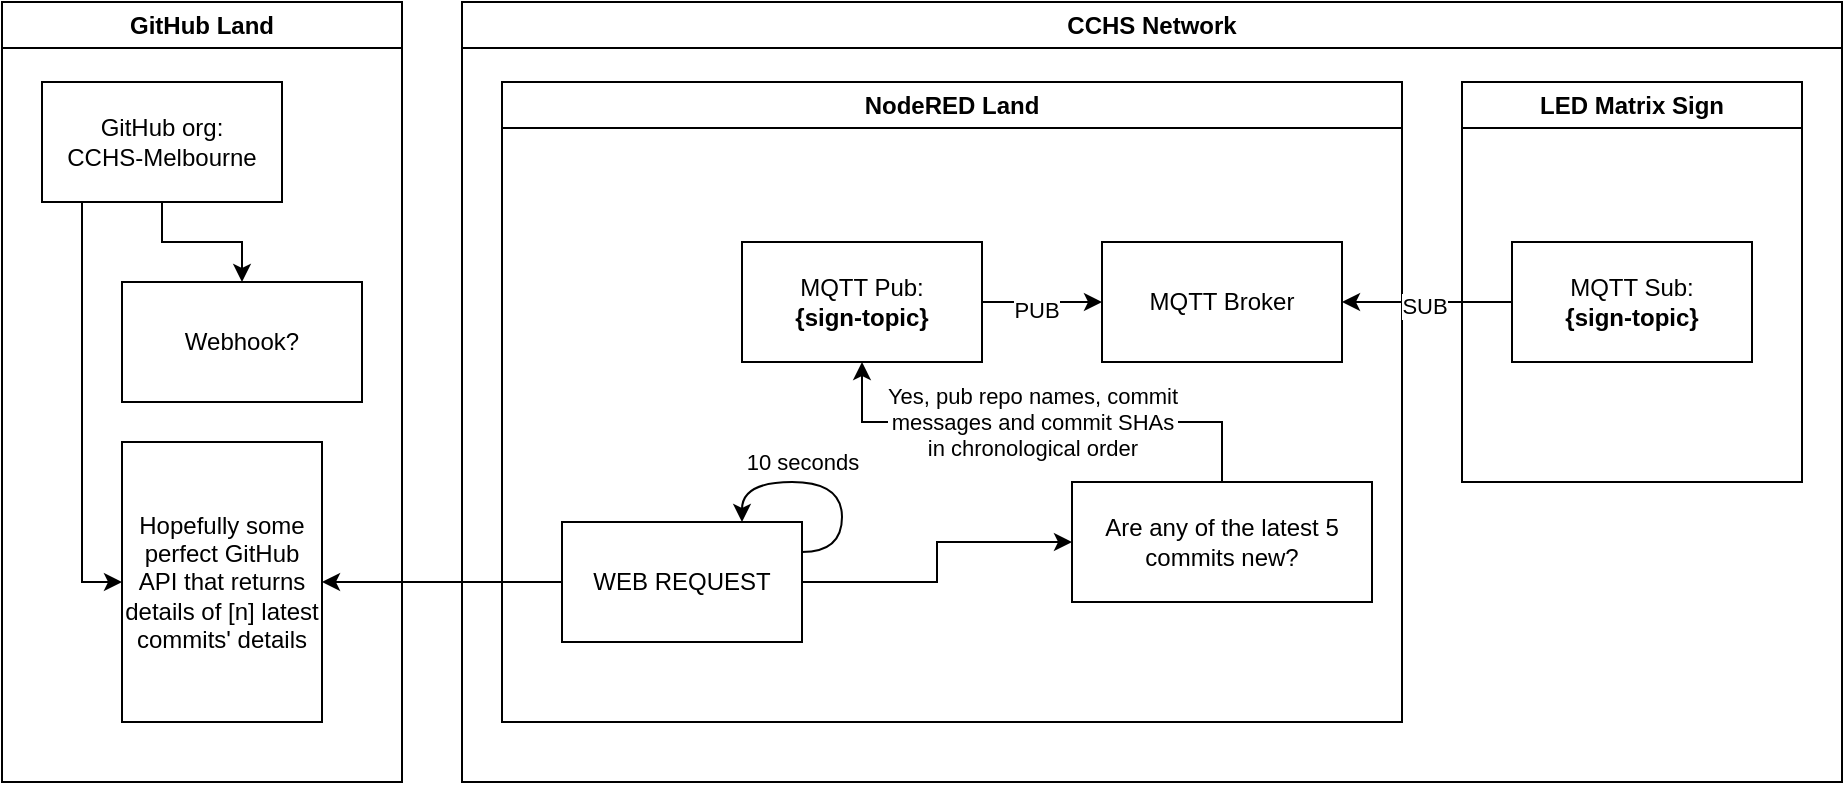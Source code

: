 <mxfile version="26.2.14">
  <diagram name="Page-1" id="xpDszCO26BI6UxoPcyWa">
    <mxGraphModel dx="1152" dy="759" grid="1" gridSize="10" guides="1" tooltips="1" connect="1" arrows="1" fold="1" page="1" pageScale="1" pageWidth="850" pageHeight="1100" math="0" shadow="0">
      <root>
        <mxCell id="0" />
        <mxCell id="1" parent="0" />
        <mxCell id="pCKr9hQZsIhSHEvB2Lfy-9" value="GitHub Land" style="swimlane;whiteSpace=wrap;html=1;" vertex="1" parent="1">
          <mxGeometry x="20" y="10" width="200" height="390" as="geometry" />
        </mxCell>
        <mxCell id="pCKr9hQZsIhSHEvB2Lfy-37" style="edgeStyle=orthogonalEdgeStyle;rounded=0;orthogonalLoop=1;jettySize=auto;html=1;exitX=0.25;exitY=1;exitDx=0;exitDy=0;entryX=0;entryY=0.5;entryDx=0;entryDy=0;" edge="1" parent="pCKr9hQZsIhSHEvB2Lfy-9" source="pCKr9hQZsIhSHEvB2Lfy-2" target="pCKr9hQZsIhSHEvB2Lfy-5">
          <mxGeometry relative="1" as="geometry">
            <Array as="points">
              <mxPoint x="40" y="100" />
              <mxPoint x="40" y="290" />
            </Array>
          </mxGeometry>
        </mxCell>
        <mxCell id="pCKr9hQZsIhSHEvB2Lfy-2" value="&lt;div&gt;GitHub org:&lt;/div&gt;&lt;div&gt;CCHS-Melbourne&lt;/div&gt;" style="rounded=0;whiteSpace=wrap;html=1;" vertex="1" parent="pCKr9hQZsIhSHEvB2Lfy-9">
          <mxGeometry x="20" y="40" width="120" height="60" as="geometry" />
        </mxCell>
        <mxCell id="pCKr9hQZsIhSHEvB2Lfy-3" value="Webhook?" style="rounded=0;whiteSpace=wrap;html=1;" vertex="1" parent="pCKr9hQZsIhSHEvB2Lfy-9">
          <mxGeometry x="60" y="140" width="120" height="60" as="geometry" />
        </mxCell>
        <mxCell id="pCKr9hQZsIhSHEvB2Lfy-4" style="edgeStyle=orthogonalEdgeStyle;rounded=0;orthogonalLoop=1;jettySize=auto;html=1;entryX=0.5;entryY=0;entryDx=0;entryDy=0;" edge="1" parent="pCKr9hQZsIhSHEvB2Lfy-9" source="pCKr9hQZsIhSHEvB2Lfy-2" target="pCKr9hQZsIhSHEvB2Lfy-3">
          <mxGeometry relative="1" as="geometry" />
        </mxCell>
        <mxCell id="pCKr9hQZsIhSHEvB2Lfy-5" value="Hopefully some perfect GitHub API that returns details of [n] latest commits&#39; details" style="rounded=0;whiteSpace=wrap;html=1;" vertex="1" parent="pCKr9hQZsIhSHEvB2Lfy-9">
          <mxGeometry x="60" y="220" width="100" height="140" as="geometry" />
        </mxCell>
        <mxCell id="pCKr9hQZsIhSHEvB2Lfy-12" value="CCHS Network" style="swimlane;whiteSpace=wrap;html=1;" vertex="1" parent="1">
          <mxGeometry x="250" y="10" width="690" height="390" as="geometry" />
        </mxCell>
        <mxCell id="pCKr9hQZsIhSHEvB2Lfy-11" value="NodeRED Land" style="swimlane;whiteSpace=wrap;html=1;startSize=23;" vertex="1" parent="pCKr9hQZsIhSHEvB2Lfy-12">
          <mxGeometry x="20" y="40" width="450" height="320" as="geometry" />
        </mxCell>
        <mxCell id="pCKr9hQZsIhSHEvB2Lfy-15" value="MQTT Broker" style="rounded=0;whiteSpace=wrap;html=1;" vertex="1" parent="pCKr9hQZsIhSHEvB2Lfy-11">
          <mxGeometry x="300" y="80" width="120" height="60" as="geometry" />
        </mxCell>
        <mxCell id="pCKr9hQZsIhSHEvB2Lfy-21" style="edgeStyle=orthogonalEdgeStyle;rounded=0;orthogonalLoop=1;jettySize=auto;html=1;entryX=0;entryY=0.5;entryDx=0;entryDy=0;" edge="1" parent="pCKr9hQZsIhSHEvB2Lfy-11" source="pCKr9hQZsIhSHEvB2Lfy-19" target="pCKr9hQZsIhSHEvB2Lfy-15">
          <mxGeometry relative="1" as="geometry" />
        </mxCell>
        <mxCell id="pCKr9hQZsIhSHEvB2Lfy-23" value="PUB" style="edgeLabel;html=1;align=center;verticalAlign=middle;resizable=0;points=[];" vertex="1" connectable="0" parent="pCKr9hQZsIhSHEvB2Lfy-21">
          <mxGeometry x="-0.1" y="-4" relative="1" as="geometry">
            <mxPoint as="offset" />
          </mxGeometry>
        </mxCell>
        <mxCell id="pCKr9hQZsIhSHEvB2Lfy-19" value="&lt;div&gt;MQTT Pub:&lt;/div&gt;&lt;div&gt;&lt;b&gt;{sign-topic}&lt;/b&gt;&lt;/div&gt;" style="rounded=0;whiteSpace=wrap;html=1;" vertex="1" parent="pCKr9hQZsIhSHEvB2Lfy-11">
          <mxGeometry x="120" y="80" width="120" height="60" as="geometry" />
        </mxCell>
        <mxCell id="pCKr9hQZsIhSHEvB2Lfy-31" style="edgeStyle=orthogonalEdgeStyle;rounded=0;orthogonalLoop=1;jettySize=auto;html=1;entryX=0;entryY=0.5;entryDx=0;entryDy=0;" edge="1" parent="pCKr9hQZsIhSHEvB2Lfy-11" source="pCKr9hQZsIhSHEvB2Lfy-26" target="pCKr9hQZsIhSHEvB2Lfy-30">
          <mxGeometry relative="1" as="geometry" />
        </mxCell>
        <mxCell id="pCKr9hQZsIhSHEvB2Lfy-26" value="WEB REQUEST" style="rounded=0;whiteSpace=wrap;html=1;" vertex="1" parent="pCKr9hQZsIhSHEvB2Lfy-11">
          <mxGeometry x="30" y="220" width="120" height="60" as="geometry" />
        </mxCell>
        <mxCell id="pCKr9hQZsIhSHEvB2Lfy-28" style="edgeStyle=orthogonalEdgeStyle;rounded=0;orthogonalLoop=1;jettySize=auto;html=1;exitX=1;exitY=0.25;exitDx=0;exitDy=0;entryX=0.75;entryY=0;entryDx=0;entryDy=0;curved=1;" edge="1" parent="pCKr9hQZsIhSHEvB2Lfy-11" source="pCKr9hQZsIhSHEvB2Lfy-26" target="pCKr9hQZsIhSHEvB2Lfy-26">
          <mxGeometry relative="1" as="geometry">
            <Array as="points">
              <mxPoint x="170" y="235" />
              <mxPoint x="170" y="200" />
              <mxPoint x="120" y="200" />
            </Array>
          </mxGeometry>
        </mxCell>
        <mxCell id="pCKr9hQZsIhSHEvB2Lfy-29" value="10 seconds" style="edgeLabel;html=1;align=center;verticalAlign=middle;resizable=0;points=[];" vertex="1" connectable="0" parent="pCKr9hQZsIhSHEvB2Lfy-28">
          <mxGeometry x="0.248" relative="1" as="geometry">
            <mxPoint x="3" y="-10" as="offset" />
          </mxGeometry>
        </mxCell>
        <mxCell id="pCKr9hQZsIhSHEvB2Lfy-32" style="edgeStyle=orthogonalEdgeStyle;rounded=0;orthogonalLoop=1;jettySize=auto;html=1;exitX=0.5;exitY=0;exitDx=0;exitDy=0;entryX=0.5;entryY=1;entryDx=0;entryDy=0;" edge="1" parent="pCKr9hQZsIhSHEvB2Lfy-11" source="pCKr9hQZsIhSHEvB2Lfy-30" target="pCKr9hQZsIhSHEvB2Lfy-19">
          <mxGeometry relative="1" as="geometry" />
        </mxCell>
        <mxCell id="pCKr9hQZsIhSHEvB2Lfy-33" value="&lt;div&gt;Yes, pub repo names, commit&lt;/div&gt;&lt;div&gt;messages and commit SHAs&lt;/div&gt;&lt;div&gt;in chronological order&lt;/div&gt;" style="edgeLabel;html=1;align=center;verticalAlign=middle;resizable=0;points=[];" vertex="1" connectable="0" parent="pCKr9hQZsIhSHEvB2Lfy-32">
          <mxGeometry x="0.04" relative="1" as="geometry">
            <mxPoint as="offset" />
          </mxGeometry>
        </mxCell>
        <mxCell id="pCKr9hQZsIhSHEvB2Lfy-30" value="Are any of the latest 5 commits new?" style="rounded=0;whiteSpace=wrap;html=1;" vertex="1" parent="pCKr9hQZsIhSHEvB2Lfy-11">
          <mxGeometry x="285" y="200" width="150" height="60" as="geometry" />
        </mxCell>
        <mxCell id="pCKr9hQZsIhSHEvB2Lfy-14" value="LED Matrix Sign" style="swimlane;whiteSpace=wrap;html=1;" vertex="1" parent="pCKr9hQZsIhSHEvB2Lfy-12">
          <mxGeometry x="500" y="40" width="170" height="200" as="geometry" />
        </mxCell>
        <mxCell id="pCKr9hQZsIhSHEvB2Lfy-13" value="&lt;div&gt;MQTT Sub:&lt;/div&gt;&lt;div&gt;&lt;b&gt;{sign-topic}&lt;/b&gt;&lt;/div&gt;" style="rounded=0;whiteSpace=wrap;html=1;" vertex="1" parent="pCKr9hQZsIhSHEvB2Lfy-14">
          <mxGeometry x="25" y="80" width="120" height="60" as="geometry" />
        </mxCell>
        <mxCell id="pCKr9hQZsIhSHEvB2Lfy-16" style="edgeStyle=orthogonalEdgeStyle;rounded=0;orthogonalLoop=1;jettySize=auto;html=1;entryX=1;entryY=0.5;entryDx=0;entryDy=0;" edge="1" parent="pCKr9hQZsIhSHEvB2Lfy-12" source="pCKr9hQZsIhSHEvB2Lfy-13" target="pCKr9hQZsIhSHEvB2Lfy-15">
          <mxGeometry relative="1" as="geometry" />
        </mxCell>
        <mxCell id="pCKr9hQZsIhSHEvB2Lfy-24" value="SUB" style="edgeLabel;html=1;align=center;verticalAlign=middle;resizable=0;points=[];" vertex="1" connectable="0" parent="pCKr9hQZsIhSHEvB2Lfy-16">
          <mxGeometry x="0.035" y="2" relative="1" as="geometry">
            <mxPoint as="offset" />
          </mxGeometry>
        </mxCell>
        <mxCell id="pCKr9hQZsIhSHEvB2Lfy-35" style="edgeStyle=orthogonalEdgeStyle;rounded=0;orthogonalLoop=1;jettySize=auto;html=1;entryX=1;entryY=0.5;entryDx=0;entryDy=0;" edge="1" parent="1" source="pCKr9hQZsIhSHEvB2Lfy-26" target="pCKr9hQZsIhSHEvB2Lfy-5">
          <mxGeometry relative="1" as="geometry" />
        </mxCell>
      </root>
    </mxGraphModel>
  </diagram>
</mxfile>

